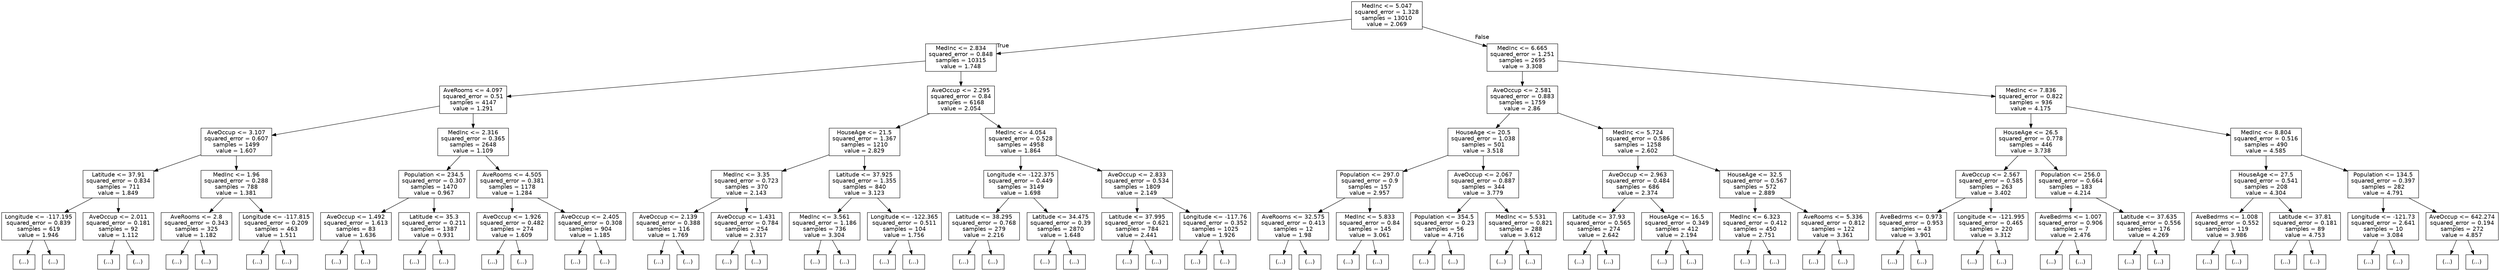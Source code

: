 digraph Tree {
node [shape=box, fontname="helvetica"] ;
edge [fontname="helvetica"] ;
0 [label="MedInc <= 5.047\nsquared_error = 1.328\nsamples = 13010\nvalue = 2.069"] ;
1 [label="MedInc <= 2.834\nsquared_error = 0.848\nsamples = 10315\nvalue = 1.748"] ;
0 -> 1 [labeldistance=2.5, labelangle=45, headlabel="True"] ;
2 [label="AveRooms <= 4.097\nsquared_error = 0.51\nsamples = 4147\nvalue = 1.291"] ;
1 -> 2 ;
3 [label="AveOccup <= 3.107\nsquared_error = 0.607\nsamples = 1499\nvalue = 1.607"] ;
2 -> 3 ;
4 [label="Latitude <= 37.91\nsquared_error = 0.834\nsamples = 711\nvalue = 1.849"] ;
3 -> 4 ;
5 [label="Longitude <= -117.195\nsquared_error = 0.839\nsamples = 619\nvalue = 1.946"] ;
4 -> 5 ;
6 [label="(...)"] ;
5 -> 6 ;
1015 [label="(...)"] ;
5 -> 1015 ;
1210 [label="AveOccup <= 2.011\nsquared_error = 0.181\nsamples = 92\nvalue = 1.112"] ;
4 -> 1210 ;
1211 [label="(...)"] ;
1210 -> 1211 ;
1302 [label="(...)"] ;
1210 -> 1302 ;
1391 [label="MedInc <= 1.96\nsquared_error = 0.288\nsamples = 788\nvalue = 1.381"] ;
3 -> 1391 ;
1392 [label="AveRooms <= 2.8\nsquared_error = 0.343\nsamples = 325\nvalue = 1.182"] ;
1391 -> 1392 ;
1393 [label="(...)"] ;
1392 -> 1393 ;
1482 [label="(...)"] ;
1392 -> 1482 ;
2023 [label="Longitude <= -117.815\nsquared_error = 0.209\nsamples = 463\nvalue = 1.511"] ;
1391 -> 2023 ;
2024 [label="(...)"] ;
2023 -> 2024 ;
2867 [label="(...)"] ;
2023 -> 2867 ;
2934 [label="MedInc <= 2.316\nsquared_error = 0.365\nsamples = 2648\nvalue = 1.109"] ;
2 -> 2934 ;
2935 [label="Population <= 234.5\nsquared_error = 0.307\nsamples = 1470\nvalue = 0.967"] ;
2934 -> 2935 ;
2936 [label="AveOccup <= 1.492\nsquared_error = 1.613\nsamples = 83\nvalue = 1.636"] ;
2935 -> 2936 ;
2937 [label="(...)"] ;
2936 -> 2937 ;
2940 [label="(...)"] ;
2936 -> 2940 ;
3091 [label="Latitude <= 35.3\nsquared_error = 0.211\nsamples = 1387\nvalue = 0.931"] ;
2935 -> 3091 ;
3092 [label="(...)"] ;
3091 -> 3092 ;
4097 [label="(...)"] ;
3091 -> 4097 ;
5832 [label="AveRooms <= 4.505\nsquared_error = 0.381\nsamples = 1178\nvalue = 1.284"] ;
2934 -> 5832 ;
5833 [label="AveOccup <= 1.926\nsquared_error = 0.482\nsamples = 274\nvalue = 1.609"] ;
5832 -> 5833 ;
5834 [label="(...)"] ;
5833 -> 5834 ;
5881 [label="(...)"] ;
5833 -> 5881 ;
6376 [label="AveOccup <= 2.405\nsquared_error = 0.308\nsamples = 904\nvalue = 1.185"] ;
5832 -> 6376 ;
6377 [label="(...)"] ;
6376 -> 6377 ;
6796 [label="(...)"] ;
6376 -> 6796 ;
8171 [label="AveOccup <= 2.295\nsquared_error = 0.84\nsamples = 6168\nvalue = 2.054"] ;
1 -> 8171 ;
8172 [label="HouseAge <= 21.5\nsquared_error = 1.367\nsamples = 1210\nvalue = 2.829"] ;
8171 -> 8172 ;
8173 [label="MedInc <= 3.35\nsquared_error = 0.723\nsamples = 370\nvalue = 2.143"] ;
8172 -> 8173 ;
8174 [label="AveOccup <= 2.139\nsquared_error = 0.388\nsamples = 116\nvalue = 1.769"] ;
8173 -> 8174 ;
8175 [label="(...)"] ;
8174 -> 8175 ;
8336 [label="(...)"] ;
8174 -> 8336 ;
8405 [label="AveOccup <= 1.431\nsquared_error = 0.784\nsamples = 254\nvalue = 2.317"] ;
8173 -> 8405 ;
8406 [label="(...)"] ;
8405 -> 8406 ;
8409 [label="(...)"] ;
8405 -> 8409 ;
8902 [label="Latitude <= 37.925\nsquared_error = 1.355\nsamples = 840\nvalue = 3.123"] ;
8172 -> 8902 ;
8903 [label="MedInc <= 3.561\nsquared_error = 1.186\nsamples = 736\nvalue = 3.304"] ;
8902 -> 8903 ;
8904 [label="(...)"] ;
8903 -> 8904 ;
9571 [label="(...)"] ;
8903 -> 9571 ;
10250 [label="Longitude <= -122.365\nsquared_error = 0.511\nsamples = 104\nvalue = 1.756"] ;
8902 -> 10250 ;
10251 [label="(...)"] ;
10250 -> 10251 ;
10320 [label="(...)"] ;
10250 -> 10320 ;
10457 [label="MedInc <= 4.054\nsquared_error = 0.528\nsamples = 4958\nvalue = 1.864"] ;
8171 -> 10457 ;
10458 [label="Longitude <= -122.375\nsquared_error = 0.449\nsamples = 3149\nvalue = 1.698"] ;
10457 -> 10458 ;
10459 [label="Latitude <= 38.295\nsquared_error = 0.768\nsamples = 279\nvalue = 2.216"] ;
10458 -> 10459 ;
10460 [label="(...)"] ;
10459 -> 10460 ;
10761 [label="(...)"] ;
10459 -> 10761 ;
11014 [label="Latitude <= 34.475\nsquared_error = 0.39\nsamples = 2870\nvalue = 1.648"] ;
10458 -> 11014 ;
11015 [label="(...)"] ;
11014 -> 11015 ;
14332 [label="(...)"] ;
11014 -> 14332 ;
16725 [label="AveOccup <= 2.833\nsquared_error = 0.534\nsamples = 1809\nvalue = 2.149"] ;
10457 -> 16725 ;
16726 [label="Latitude <= 37.995\nsquared_error = 0.621\nsamples = 784\nvalue = 2.441"] ;
16725 -> 16726 ;
16727 [label="(...)"] ;
16726 -> 16727 ;
18040 [label="(...)"] ;
16726 -> 18040 ;
18283 [label="Longitude <= -117.76\nsquared_error = 0.352\nsamples = 1025\nvalue = 1.926"] ;
16725 -> 18283 ;
18284 [label="(...)"] ;
18283 -> 18284 ;
19903 [label="(...)"] ;
18283 -> 19903 ;
20326 [label="MedInc <= 6.665\nsquared_error = 1.251\nsamples = 2695\nvalue = 3.308"] ;
0 -> 20326 [labeldistance=2.5, labelangle=-45, headlabel="False"] ;
20327 [label="AveOccup <= 2.581\nsquared_error = 0.883\nsamples = 1759\nvalue = 2.86"] ;
20326 -> 20327 ;
20328 [label="HouseAge <= 20.5\nsquared_error = 1.038\nsamples = 501\nvalue = 3.518"] ;
20327 -> 20328 ;
20329 [label="Population <= 297.0\nsquared_error = 0.9\nsamples = 157\nvalue = 2.957"] ;
20328 -> 20329 ;
20330 [label="AveRooms <= 32.575\nsquared_error = 0.413\nsamples = 12\nvalue = 1.98"] ;
20329 -> 20330 ;
20331 [label="(...)"] ;
20330 -> 20331 ;
20352 [label="(...)"] ;
20330 -> 20352 ;
20353 [label="MedInc <= 5.833\nsquared_error = 0.84\nsamples = 145\nvalue = 3.061"] ;
20329 -> 20353 ;
20354 [label="(...)"] ;
20353 -> 20354 ;
20537 [label="(...)"] ;
20353 -> 20537 ;
20638 [label="AveOccup <= 2.067\nsquared_error = 0.887\nsamples = 344\nvalue = 3.779"] ;
20328 -> 20638 ;
20639 [label="Population <= 354.5\nsquared_error = 0.23\nsamples = 56\nvalue = 4.716"] ;
20638 -> 20639 ;
20640 [label="(...)"] ;
20639 -> 20640 ;
20645 [label="(...)"] ;
20639 -> 20645 ;
20696 [label="MedInc <= 5.531\nsquared_error = 0.821\nsamples = 288\nvalue = 3.612"] ;
20638 -> 20696 ;
20697 [label="(...)"] ;
20696 -> 20697 ;
20924 [label="(...)"] ;
20696 -> 20924 ;
21249 [label="MedInc <= 5.724\nsquared_error = 0.586\nsamples = 1258\nvalue = 2.602"] ;
20327 -> 21249 ;
21250 [label="AveOccup <= 2.963\nsquared_error = 0.484\nsamples = 686\nvalue = 2.374"] ;
21249 -> 21250 ;
21251 [label="Latitude <= 37.93\nsquared_error = 0.565\nsamples = 274\nvalue = 2.642"] ;
21250 -> 21251 ;
21252 [label="(...)"] ;
21251 -> 21252 ;
21705 [label="(...)"] ;
21251 -> 21705 ;
21798 [label="HouseAge <= 16.5\nsquared_error = 0.349\nsamples = 412\nvalue = 2.194"] ;
21250 -> 21798 ;
21799 [label="(...)"] ;
21798 -> 21799 ;
22088 [label="(...)"] ;
21798 -> 22088 ;
22621 [label="HouseAge <= 32.5\nsquared_error = 0.567\nsamples = 572\nvalue = 2.889"] ;
21249 -> 22621 ;
22622 [label="MedInc <= 6.323\nsquared_error = 0.412\nsamples = 450\nvalue = 2.751"] ;
22621 -> 22622 ;
22623 [label="(...)"] ;
22622 -> 22623 ;
23234 [label="(...)"] ;
22622 -> 23234 ;
23517 [label="AveRooms <= 5.336\nsquared_error = 0.812\nsamples = 122\nvalue = 3.361"] ;
22621 -> 23517 ;
23518 [label="(...)"] ;
23517 -> 23518 ;
23535 [label="(...)"] ;
23517 -> 23535 ;
23760 [label="MedInc <= 7.836\nsquared_error = 0.822\nsamples = 936\nvalue = 4.175"] ;
20326 -> 23760 ;
23761 [label="HouseAge <= 26.5\nsquared_error = 0.778\nsamples = 446\nvalue = 3.738"] ;
23760 -> 23761 ;
23762 [label="AveOccup <= 2.567\nsquared_error = 0.585\nsamples = 263\nvalue = 3.402"] ;
23761 -> 23762 ;
23763 [label="AveBedrms <= 0.973\nsquared_error = 0.953\nsamples = 43\nvalue = 3.901"] ;
23762 -> 23763 ;
23764 [label="(...)"] ;
23763 -> 23764 ;
23767 [label="(...)"] ;
23763 -> 23767 ;
23838 [label="Longitude <= -121.995\nsquared_error = 0.465\nsamples = 220\nvalue = 3.312"] ;
23762 -> 23838 ;
23839 [label="(...)"] ;
23838 -> 23839 ;
23898 [label="(...)"] ;
23838 -> 23898 ;
24269 [label="Population <= 256.0\nsquared_error = 0.664\nsamples = 183\nvalue = 4.214"] ;
23761 -> 24269 ;
24270 [label="AveBedrms <= 1.007\nsquared_error = 0.906\nsamples = 7\nvalue = 2.476"] ;
24269 -> 24270 ;
24271 [label="(...)"] ;
24270 -> 24271 ;
24278 [label="(...)"] ;
24270 -> 24278 ;
24283 [label="Latitude <= 37.635\nsquared_error = 0.556\nsamples = 176\nvalue = 4.269"] ;
24269 -> 24283 ;
24284 [label="(...)"] ;
24283 -> 24284 ;
24485 [label="(...)"] ;
24283 -> 24485 ;
24556 [label="MedInc <= 8.804\nsquared_error = 0.516\nsamples = 490\nvalue = 4.585"] ;
23760 -> 24556 ;
24557 [label="HouseAge <= 27.5\nsquared_error = 0.541\nsamples = 208\nvalue = 4.304"] ;
24556 -> 24557 ;
24558 [label="AveBedrms <= 1.008\nsquared_error = 0.552\nsamples = 119\nvalue = 3.986"] ;
24557 -> 24558 ;
24559 [label="(...)"] ;
24558 -> 24559 ;
24656 [label="(...)"] ;
24558 -> 24656 ;
24771 [label="Latitude <= 37.81\nsquared_error = 0.181\nsamples = 89\nvalue = 4.753"] ;
24557 -> 24771 ;
24772 [label="(...)"] ;
24771 -> 24772 ;
24827 [label="(...)"] ;
24771 -> 24827 ;
24860 [label="Population <= 134.5\nsquared_error = 0.397\nsamples = 282\nvalue = 4.791"] ;
24556 -> 24860 ;
24861 [label="Longitude <= -121.73\nsquared_error = 2.641\nsamples = 10\nvalue = 3.084"] ;
24860 -> 24861 ;
24862 [label="(...)"] ;
24861 -> 24862 ;
24865 [label="(...)"] ;
24861 -> 24865 ;
24874 [label="AveOccup <= 642.274\nsquared_error = 0.194\nsamples = 272\nvalue = 4.857"] ;
24860 -> 24874 ;
24875 [label="(...)"] ;
24874 -> 24875 ;
25052 [label="(...)"] ;
24874 -> 25052 ;
}